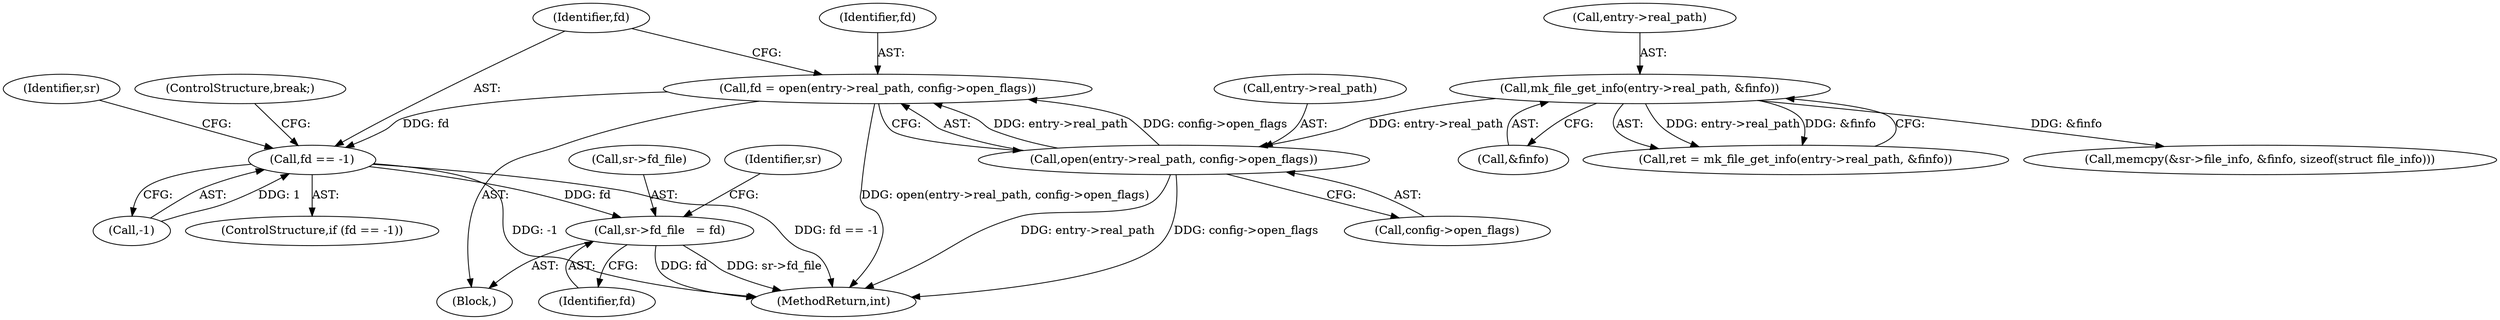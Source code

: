 digraph "0_monkey_b2d0e6f92310bb14a15aa2f8e96e1fb5379776dd@API" {
"1000160" [label="(Call,fd = open(entry->real_path, config->open_flags))"];
"1000162" [label="(Call,open(entry->real_path, config->open_flags))"];
"1000147" [label="(Call,mk_file_get_info(entry->real_path, &finfo))"];
"1000170" [label="(Call,fd == -1)"];
"1000176" [label="(Call,sr->fd_file   = fd)"];
"1000170" [label="(Call,fd == -1)"];
"1000177" [label="(Call,sr->fd_file)"];
"1000166" [label="(Call,config->open_flags)"];
"1000162" [label="(Call,open(entry->real_path, config->open_flags))"];
"1000178" [label="(Identifier,sr)"];
"1000169" [label="(ControlStructure,if (fd == -1))"];
"1000163" [label="(Call,entry->real_path)"];
"1000151" [label="(Call,&finfo)"];
"1000147" [label="(Call,mk_file_get_info(entry->real_path, &finfo))"];
"1000172" [label="(Call,-1)"];
"1000175" [label="(ControlStructure,break;)"];
"1000160" [label="(Call,fd = open(entry->real_path, config->open_flags))"];
"1000161" [label="(Identifier,fd)"];
"1000211" [label="(Call,memcpy(&sr->file_info, &finfo, sizeof(struct file_info)))"];
"1000176" [label="(Call,sr->fd_file   = fd)"];
"1000145" [label="(Call,ret = mk_file_get_info(entry->real_path, &finfo))"];
"1000136" [label="(Block,)"];
"1000472" [label="(MethodReturn,int)"];
"1000183" [label="(Identifier,sr)"];
"1000180" [label="(Identifier,fd)"];
"1000148" [label="(Call,entry->real_path)"];
"1000171" [label="(Identifier,fd)"];
"1000160" -> "1000136"  [label="AST: "];
"1000160" -> "1000162"  [label="CFG: "];
"1000161" -> "1000160"  [label="AST: "];
"1000162" -> "1000160"  [label="AST: "];
"1000171" -> "1000160"  [label="CFG: "];
"1000160" -> "1000472"  [label="DDG: open(entry->real_path, config->open_flags)"];
"1000162" -> "1000160"  [label="DDG: entry->real_path"];
"1000162" -> "1000160"  [label="DDG: config->open_flags"];
"1000160" -> "1000170"  [label="DDG: fd"];
"1000162" -> "1000166"  [label="CFG: "];
"1000163" -> "1000162"  [label="AST: "];
"1000166" -> "1000162"  [label="AST: "];
"1000162" -> "1000472"  [label="DDG: config->open_flags"];
"1000162" -> "1000472"  [label="DDG: entry->real_path"];
"1000147" -> "1000162"  [label="DDG: entry->real_path"];
"1000147" -> "1000145"  [label="AST: "];
"1000147" -> "1000151"  [label="CFG: "];
"1000148" -> "1000147"  [label="AST: "];
"1000151" -> "1000147"  [label="AST: "];
"1000145" -> "1000147"  [label="CFG: "];
"1000147" -> "1000145"  [label="DDG: entry->real_path"];
"1000147" -> "1000145"  [label="DDG: &finfo"];
"1000147" -> "1000211"  [label="DDG: &finfo"];
"1000170" -> "1000169"  [label="AST: "];
"1000170" -> "1000172"  [label="CFG: "];
"1000171" -> "1000170"  [label="AST: "];
"1000172" -> "1000170"  [label="AST: "];
"1000175" -> "1000170"  [label="CFG: "];
"1000178" -> "1000170"  [label="CFG: "];
"1000170" -> "1000472"  [label="DDG: -1"];
"1000170" -> "1000472"  [label="DDG: fd == -1"];
"1000172" -> "1000170"  [label="DDG: 1"];
"1000170" -> "1000176"  [label="DDG: fd"];
"1000176" -> "1000136"  [label="AST: "];
"1000176" -> "1000180"  [label="CFG: "];
"1000177" -> "1000176"  [label="AST: "];
"1000180" -> "1000176"  [label="AST: "];
"1000183" -> "1000176"  [label="CFG: "];
"1000176" -> "1000472"  [label="DDG: fd"];
"1000176" -> "1000472"  [label="DDG: sr->fd_file"];
}
